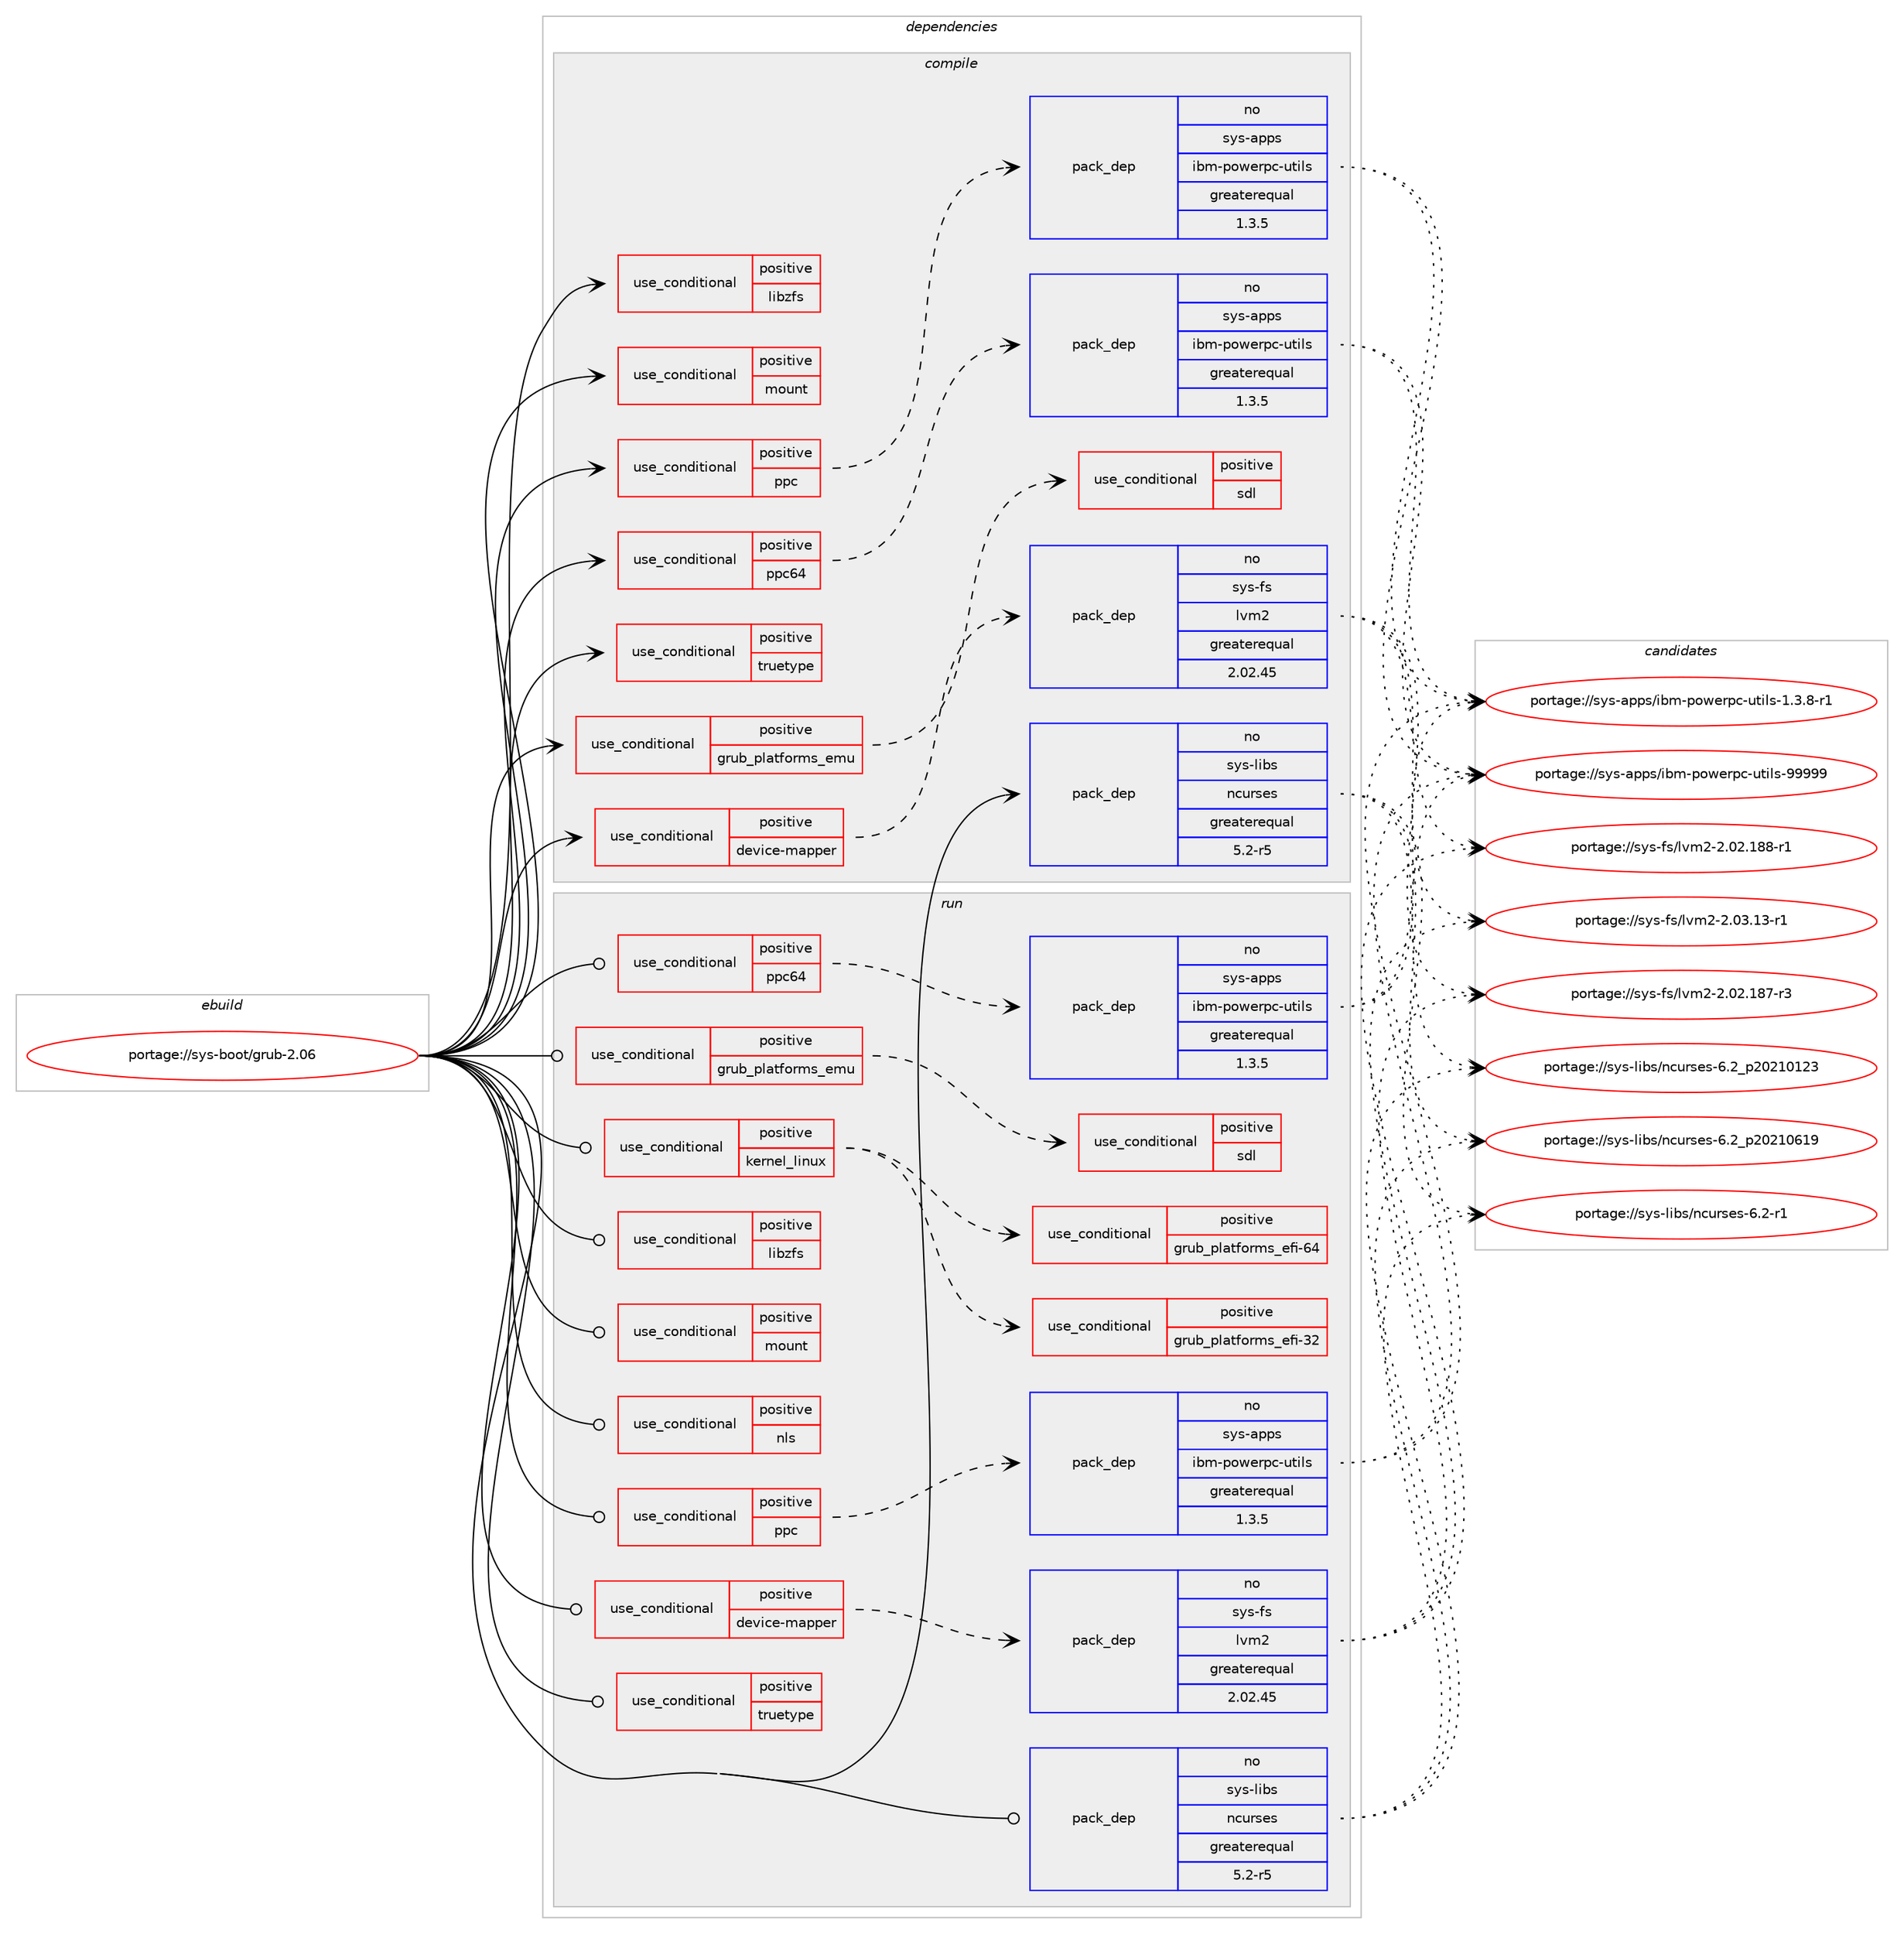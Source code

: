 digraph prolog {

# *************
# Graph options
# *************

newrank=true;
concentrate=true;
compound=true;
graph [rankdir=LR,fontname=Helvetica,fontsize=10,ranksep=1.5];#, ranksep=2.5, nodesep=0.2];
edge  [arrowhead=vee];
node  [fontname=Helvetica,fontsize=10];

# **********
# The ebuild
# **********

subgraph cluster_leftcol {
color=gray;
label=<<i>ebuild</i>>;
id [label="portage://sys-boot/grub-2.06", color=red, width=4, href="../sys-boot/grub-2.06.svg"];
}

# ****************
# The dependencies
# ****************

subgraph cluster_midcol {
color=gray;
label=<<i>dependencies</i>>;
subgraph cluster_compile {
fillcolor="#eeeeee";
style=filled;
label=<<i>compile</i>>;
subgraph cond146 {
dependency470 [label=<<TABLE BORDER="0" CELLBORDER="1" CELLSPACING="0" CELLPADDING="4"><TR><TD ROWSPAN="3" CELLPADDING="10">use_conditional</TD></TR><TR><TD>positive</TD></TR><TR><TD>device-mapper</TD></TR></TABLE>>, shape=none, color=red];
subgraph pack320 {
dependency471 [label=<<TABLE BORDER="0" CELLBORDER="1" CELLSPACING="0" CELLPADDING="4" WIDTH="220"><TR><TD ROWSPAN="6" CELLPADDING="30">pack_dep</TD></TR><TR><TD WIDTH="110">no</TD></TR><TR><TD>sys-fs</TD></TR><TR><TD>lvm2</TD></TR><TR><TD>greaterequal</TD></TR><TR><TD>2.02.45</TD></TR></TABLE>>, shape=none, color=blue];
}
dependency470:e -> dependency471:w [weight=20,style="dashed",arrowhead="vee"];
}
id:e -> dependency470:w [weight=20,style="solid",arrowhead="vee"];
subgraph cond147 {
dependency472 [label=<<TABLE BORDER="0" CELLBORDER="1" CELLSPACING="0" CELLPADDING="4"><TR><TD ROWSPAN="3" CELLPADDING="10">use_conditional</TD></TR><TR><TD>positive</TD></TR><TR><TD>grub_platforms_emu</TD></TR></TABLE>>, shape=none, color=red];
subgraph cond148 {
dependency473 [label=<<TABLE BORDER="0" CELLBORDER="1" CELLSPACING="0" CELLPADDING="4"><TR><TD ROWSPAN="3" CELLPADDING="10">use_conditional</TD></TR><TR><TD>positive</TD></TR><TR><TD>sdl</TD></TR></TABLE>>, shape=none, color=red];
# *** BEGIN UNKNOWN DEPENDENCY TYPE (TODO) ***
# dependency473 -> package_dependency(portage://sys-boot/grub-2.06,install,no,media-libs,libsdl,none,[,,],[],[])
# *** END UNKNOWN DEPENDENCY TYPE (TODO) ***

}
dependency472:e -> dependency473:w [weight=20,style="dashed",arrowhead="vee"];
}
id:e -> dependency472:w [weight=20,style="solid",arrowhead="vee"];
subgraph cond149 {
dependency474 [label=<<TABLE BORDER="0" CELLBORDER="1" CELLSPACING="0" CELLPADDING="4"><TR><TD ROWSPAN="3" CELLPADDING="10">use_conditional</TD></TR><TR><TD>positive</TD></TR><TR><TD>libzfs</TD></TR></TABLE>>, shape=none, color=red];
# *** BEGIN UNKNOWN DEPENDENCY TYPE (TODO) ***
# dependency474 -> package_dependency(portage://sys-boot/grub-2.06,install,no,sys-fs,zfs,none,[,,],any_same_slot,[])
# *** END UNKNOWN DEPENDENCY TYPE (TODO) ***

}
id:e -> dependency474:w [weight=20,style="solid",arrowhead="vee"];
subgraph cond150 {
dependency475 [label=<<TABLE BORDER="0" CELLBORDER="1" CELLSPACING="0" CELLPADDING="4"><TR><TD ROWSPAN="3" CELLPADDING="10">use_conditional</TD></TR><TR><TD>positive</TD></TR><TR><TD>mount</TD></TR></TABLE>>, shape=none, color=red];
# *** BEGIN UNKNOWN DEPENDENCY TYPE (TODO) ***
# dependency475 -> package_dependency(portage://sys-boot/grub-2.06,install,no,sys-fs,fuse,none,[,,],[slot(0)],[])
# *** END UNKNOWN DEPENDENCY TYPE (TODO) ***

}
id:e -> dependency475:w [weight=20,style="solid",arrowhead="vee"];
subgraph cond151 {
dependency476 [label=<<TABLE BORDER="0" CELLBORDER="1" CELLSPACING="0" CELLPADDING="4"><TR><TD ROWSPAN="3" CELLPADDING="10">use_conditional</TD></TR><TR><TD>positive</TD></TR><TR><TD>ppc</TD></TR></TABLE>>, shape=none, color=red];
subgraph pack321 {
dependency477 [label=<<TABLE BORDER="0" CELLBORDER="1" CELLSPACING="0" CELLPADDING="4" WIDTH="220"><TR><TD ROWSPAN="6" CELLPADDING="30">pack_dep</TD></TR><TR><TD WIDTH="110">no</TD></TR><TR><TD>sys-apps</TD></TR><TR><TD>ibm-powerpc-utils</TD></TR><TR><TD>greaterequal</TD></TR><TR><TD>1.3.5</TD></TR></TABLE>>, shape=none, color=blue];
}
dependency476:e -> dependency477:w [weight=20,style="dashed",arrowhead="vee"];
}
id:e -> dependency476:w [weight=20,style="solid",arrowhead="vee"];
subgraph cond152 {
dependency478 [label=<<TABLE BORDER="0" CELLBORDER="1" CELLSPACING="0" CELLPADDING="4"><TR><TD ROWSPAN="3" CELLPADDING="10">use_conditional</TD></TR><TR><TD>positive</TD></TR><TR><TD>ppc64</TD></TR></TABLE>>, shape=none, color=red];
subgraph pack322 {
dependency479 [label=<<TABLE BORDER="0" CELLBORDER="1" CELLSPACING="0" CELLPADDING="4" WIDTH="220"><TR><TD ROWSPAN="6" CELLPADDING="30">pack_dep</TD></TR><TR><TD WIDTH="110">no</TD></TR><TR><TD>sys-apps</TD></TR><TR><TD>ibm-powerpc-utils</TD></TR><TR><TD>greaterequal</TD></TR><TR><TD>1.3.5</TD></TR></TABLE>>, shape=none, color=blue];
}
dependency478:e -> dependency479:w [weight=20,style="dashed",arrowhead="vee"];
}
id:e -> dependency478:w [weight=20,style="solid",arrowhead="vee"];
subgraph cond153 {
dependency480 [label=<<TABLE BORDER="0" CELLBORDER="1" CELLSPACING="0" CELLPADDING="4"><TR><TD ROWSPAN="3" CELLPADDING="10">use_conditional</TD></TR><TR><TD>positive</TD></TR><TR><TD>truetype</TD></TR></TABLE>>, shape=none, color=red];
# *** BEGIN UNKNOWN DEPENDENCY TYPE (TODO) ***
# dependency480 -> package_dependency(portage://sys-boot/grub-2.06,install,no,media-libs,freetype,none,[,,],[slot(2),equal],[])
# *** END UNKNOWN DEPENDENCY TYPE (TODO) ***

}
id:e -> dependency480:w [weight=20,style="solid",arrowhead="vee"];
# *** BEGIN UNKNOWN DEPENDENCY TYPE (TODO) ***
# id -> package_dependency(portage://sys-boot/grub-2.06,install,no,app-arch,xz-utils,none,[,,],[],[])
# *** END UNKNOWN DEPENDENCY TYPE (TODO) ***

subgraph pack323 {
dependency481 [label=<<TABLE BORDER="0" CELLBORDER="1" CELLSPACING="0" CELLPADDING="4" WIDTH="220"><TR><TD ROWSPAN="6" CELLPADDING="30">pack_dep</TD></TR><TR><TD WIDTH="110">no</TD></TR><TR><TD>sys-libs</TD></TR><TR><TD>ncurses</TD></TR><TR><TD>greaterequal</TD></TR><TR><TD>5.2-r5</TD></TR></TABLE>>, shape=none, color=blue];
}
id:e -> dependency481:w [weight=20,style="solid",arrowhead="vee"];
}
subgraph cluster_compileandrun {
fillcolor="#eeeeee";
style=filled;
label=<<i>compile and run</i>>;
}
subgraph cluster_run {
fillcolor="#eeeeee";
style=filled;
label=<<i>run</i>>;
subgraph cond154 {
dependency482 [label=<<TABLE BORDER="0" CELLBORDER="1" CELLSPACING="0" CELLPADDING="4"><TR><TD ROWSPAN="3" CELLPADDING="10">use_conditional</TD></TR><TR><TD>positive</TD></TR><TR><TD>device-mapper</TD></TR></TABLE>>, shape=none, color=red];
subgraph pack324 {
dependency483 [label=<<TABLE BORDER="0" CELLBORDER="1" CELLSPACING="0" CELLPADDING="4" WIDTH="220"><TR><TD ROWSPAN="6" CELLPADDING="30">pack_dep</TD></TR><TR><TD WIDTH="110">no</TD></TR><TR><TD>sys-fs</TD></TR><TR><TD>lvm2</TD></TR><TR><TD>greaterequal</TD></TR><TR><TD>2.02.45</TD></TR></TABLE>>, shape=none, color=blue];
}
dependency482:e -> dependency483:w [weight=20,style="dashed",arrowhead="vee"];
}
id:e -> dependency482:w [weight=20,style="solid",arrowhead="odot"];
subgraph cond155 {
dependency484 [label=<<TABLE BORDER="0" CELLBORDER="1" CELLSPACING="0" CELLPADDING="4"><TR><TD ROWSPAN="3" CELLPADDING="10">use_conditional</TD></TR><TR><TD>positive</TD></TR><TR><TD>grub_platforms_emu</TD></TR></TABLE>>, shape=none, color=red];
subgraph cond156 {
dependency485 [label=<<TABLE BORDER="0" CELLBORDER="1" CELLSPACING="0" CELLPADDING="4"><TR><TD ROWSPAN="3" CELLPADDING="10">use_conditional</TD></TR><TR><TD>positive</TD></TR><TR><TD>sdl</TD></TR></TABLE>>, shape=none, color=red];
# *** BEGIN UNKNOWN DEPENDENCY TYPE (TODO) ***
# dependency485 -> package_dependency(portage://sys-boot/grub-2.06,run,no,media-libs,libsdl,none,[,,],[],[])
# *** END UNKNOWN DEPENDENCY TYPE (TODO) ***

}
dependency484:e -> dependency485:w [weight=20,style="dashed",arrowhead="vee"];
}
id:e -> dependency484:w [weight=20,style="solid",arrowhead="odot"];
subgraph cond157 {
dependency486 [label=<<TABLE BORDER="0" CELLBORDER="1" CELLSPACING="0" CELLPADDING="4"><TR><TD ROWSPAN="3" CELLPADDING="10">use_conditional</TD></TR><TR><TD>positive</TD></TR><TR><TD>kernel_linux</TD></TR></TABLE>>, shape=none, color=red];
subgraph cond158 {
dependency487 [label=<<TABLE BORDER="0" CELLBORDER="1" CELLSPACING="0" CELLPADDING="4"><TR><TD ROWSPAN="3" CELLPADDING="10">use_conditional</TD></TR><TR><TD>positive</TD></TR><TR><TD>grub_platforms_efi-32</TD></TR></TABLE>>, shape=none, color=red];
# *** BEGIN UNKNOWN DEPENDENCY TYPE (TODO) ***
# dependency487 -> package_dependency(portage://sys-boot/grub-2.06,run,no,sys-boot,efibootmgr,none,[,,],[],[])
# *** END UNKNOWN DEPENDENCY TYPE (TODO) ***

}
dependency486:e -> dependency487:w [weight=20,style="dashed",arrowhead="vee"];
subgraph cond159 {
dependency488 [label=<<TABLE BORDER="0" CELLBORDER="1" CELLSPACING="0" CELLPADDING="4"><TR><TD ROWSPAN="3" CELLPADDING="10">use_conditional</TD></TR><TR><TD>positive</TD></TR><TR><TD>grub_platforms_efi-64</TD></TR></TABLE>>, shape=none, color=red];
# *** BEGIN UNKNOWN DEPENDENCY TYPE (TODO) ***
# dependency488 -> package_dependency(portage://sys-boot/grub-2.06,run,no,sys-boot,efibootmgr,none,[,,],[],[])
# *** END UNKNOWN DEPENDENCY TYPE (TODO) ***

}
dependency486:e -> dependency488:w [weight=20,style="dashed",arrowhead="vee"];
}
id:e -> dependency486:w [weight=20,style="solid",arrowhead="odot"];
subgraph cond160 {
dependency489 [label=<<TABLE BORDER="0" CELLBORDER="1" CELLSPACING="0" CELLPADDING="4"><TR><TD ROWSPAN="3" CELLPADDING="10">use_conditional</TD></TR><TR><TD>positive</TD></TR><TR><TD>libzfs</TD></TR></TABLE>>, shape=none, color=red];
# *** BEGIN UNKNOWN DEPENDENCY TYPE (TODO) ***
# dependency489 -> package_dependency(portage://sys-boot/grub-2.06,run,no,sys-fs,zfs,none,[,,],any_same_slot,[])
# *** END UNKNOWN DEPENDENCY TYPE (TODO) ***

}
id:e -> dependency489:w [weight=20,style="solid",arrowhead="odot"];
subgraph cond161 {
dependency490 [label=<<TABLE BORDER="0" CELLBORDER="1" CELLSPACING="0" CELLPADDING="4"><TR><TD ROWSPAN="3" CELLPADDING="10">use_conditional</TD></TR><TR><TD>positive</TD></TR><TR><TD>mount</TD></TR></TABLE>>, shape=none, color=red];
# *** BEGIN UNKNOWN DEPENDENCY TYPE (TODO) ***
# dependency490 -> package_dependency(portage://sys-boot/grub-2.06,run,no,sys-fs,fuse,none,[,,],[slot(0)],[])
# *** END UNKNOWN DEPENDENCY TYPE (TODO) ***

}
id:e -> dependency490:w [weight=20,style="solid",arrowhead="odot"];
subgraph cond162 {
dependency491 [label=<<TABLE BORDER="0" CELLBORDER="1" CELLSPACING="0" CELLPADDING="4"><TR><TD ROWSPAN="3" CELLPADDING="10">use_conditional</TD></TR><TR><TD>positive</TD></TR><TR><TD>nls</TD></TR></TABLE>>, shape=none, color=red];
# *** BEGIN UNKNOWN DEPENDENCY TYPE (TODO) ***
# dependency491 -> package_dependency(portage://sys-boot/grub-2.06,run,no,sys-devel,gettext,none,[,,],[],[])
# *** END UNKNOWN DEPENDENCY TYPE (TODO) ***

}
id:e -> dependency491:w [weight=20,style="solid",arrowhead="odot"];
subgraph cond163 {
dependency492 [label=<<TABLE BORDER="0" CELLBORDER="1" CELLSPACING="0" CELLPADDING="4"><TR><TD ROWSPAN="3" CELLPADDING="10">use_conditional</TD></TR><TR><TD>positive</TD></TR><TR><TD>ppc</TD></TR></TABLE>>, shape=none, color=red];
subgraph pack325 {
dependency493 [label=<<TABLE BORDER="0" CELLBORDER="1" CELLSPACING="0" CELLPADDING="4" WIDTH="220"><TR><TD ROWSPAN="6" CELLPADDING="30">pack_dep</TD></TR><TR><TD WIDTH="110">no</TD></TR><TR><TD>sys-apps</TD></TR><TR><TD>ibm-powerpc-utils</TD></TR><TR><TD>greaterequal</TD></TR><TR><TD>1.3.5</TD></TR></TABLE>>, shape=none, color=blue];
}
dependency492:e -> dependency493:w [weight=20,style="dashed",arrowhead="vee"];
}
id:e -> dependency492:w [weight=20,style="solid",arrowhead="odot"];
subgraph cond164 {
dependency494 [label=<<TABLE BORDER="0" CELLBORDER="1" CELLSPACING="0" CELLPADDING="4"><TR><TD ROWSPAN="3" CELLPADDING="10">use_conditional</TD></TR><TR><TD>positive</TD></TR><TR><TD>ppc64</TD></TR></TABLE>>, shape=none, color=red];
subgraph pack326 {
dependency495 [label=<<TABLE BORDER="0" CELLBORDER="1" CELLSPACING="0" CELLPADDING="4" WIDTH="220"><TR><TD ROWSPAN="6" CELLPADDING="30">pack_dep</TD></TR><TR><TD WIDTH="110">no</TD></TR><TR><TD>sys-apps</TD></TR><TR><TD>ibm-powerpc-utils</TD></TR><TR><TD>greaterequal</TD></TR><TR><TD>1.3.5</TD></TR></TABLE>>, shape=none, color=blue];
}
dependency494:e -> dependency495:w [weight=20,style="dashed",arrowhead="vee"];
}
id:e -> dependency494:w [weight=20,style="solid",arrowhead="odot"];
subgraph cond165 {
dependency496 [label=<<TABLE BORDER="0" CELLBORDER="1" CELLSPACING="0" CELLPADDING="4"><TR><TD ROWSPAN="3" CELLPADDING="10">use_conditional</TD></TR><TR><TD>positive</TD></TR><TR><TD>truetype</TD></TR></TABLE>>, shape=none, color=red];
# *** BEGIN UNKNOWN DEPENDENCY TYPE (TODO) ***
# dependency496 -> package_dependency(portage://sys-boot/grub-2.06,run,no,media-libs,freetype,none,[,,],[slot(2),equal],[])
# *** END UNKNOWN DEPENDENCY TYPE (TODO) ***

}
id:e -> dependency496:w [weight=20,style="solid",arrowhead="odot"];
# *** BEGIN UNKNOWN DEPENDENCY TYPE (TODO) ***
# id -> package_dependency(portage://sys-boot/grub-2.06,run,no,app-arch,xz-utils,none,[,,],[],[])
# *** END UNKNOWN DEPENDENCY TYPE (TODO) ***

subgraph pack327 {
dependency497 [label=<<TABLE BORDER="0" CELLBORDER="1" CELLSPACING="0" CELLPADDING="4" WIDTH="220"><TR><TD ROWSPAN="6" CELLPADDING="30">pack_dep</TD></TR><TR><TD WIDTH="110">no</TD></TR><TR><TD>sys-libs</TD></TR><TR><TD>ncurses</TD></TR><TR><TD>greaterequal</TD></TR><TR><TD>5.2-r5</TD></TR></TABLE>>, shape=none, color=blue];
}
id:e -> dependency497:w [weight=20,style="solid",arrowhead="odot"];
# *** BEGIN UNKNOWN DEPENDENCY TYPE (TODO) ***
# id -> package_dependency(portage://sys-boot/grub-2.06,run,weak,sys-boot,grub,none,[,,],[slot(0)],[])
# *** END UNKNOWN DEPENDENCY TYPE (TODO) ***

}
}

# **************
# The candidates
# **************

subgraph cluster_choices {
rank=same;
color=gray;
label=<<i>candidates</i>>;

subgraph choice320 {
color=black;
nodesep=1;
choice1151211154510211547108118109504550464850464956554511451 [label="portage://sys-fs/lvm2-2.02.187-r3", color=red, width=4,href="../sys-fs/lvm2-2.02.187-r3.svg"];
choice1151211154510211547108118109504550464850464956564511449 [label="portage://sys-fs/lvm2-2.02.188-r1", color=red, width=4,href="../sys-fs/lvm2-2.02.188-r1.svg"];
choice11512111545102115471081181095045504648514649514511449 [label="portage://sys-fs/lvm2-2.03.13-r1", color=red, width=4,href="../sys-fs/lvm2-2.03.13-r1.svg"];
dependency471:e -> choice1151211154510211547108118109504550464850464956554511451:w [style=dotted,weight="100"];
dependency471:e -> choice1151211154510211547108118109504550464850464956564511449:w [style=dotted,weight="100"];
dependency471:e -> choice11512111545102115471081181095045504648514649514511449:w [style=dotted,weight="100"];
}
subgraph choice321 {
color=black;
nodesep=1;
choice115121115459711211211547105981094511211111910111411299451171161051081154549465146564511449 [label="portage://sys-apps/ibm-powerpc-utils-1.3.8-r1", color=red, width=4,href="../sys-apps/ibm-powerpc-utils-1.3.8-r1.svg"];
choice11512111545971121121154710598109451121111191011141129945117116105108115455757575757 [label="portage://sys-apps/ibm-powerpc-utils-99999", color=red, width=4,href="../sys-apps/ibm-powerpc-utils-99999.svg"];
dependency477:e -> choice115121115459711211211547105981094511211111910111411299451171161051081154549465146564511449:w [style=dotted,weight="100"];
dependency477:e -> choice11512111545971121121154710598109451121111191011141129945117116105108115455757575757:w [style=dotted,weight="100"];
}
subgraph choice322 {
color=black;
nodesep=1;
choice115121115459711211211547105981094511211111910111411299451171161051081154549465146564511449 [label="portage://sys-apps/ibm-powerpc-utils-1.3.8-r1", color=red, width=4,href="../sys-apps/ibm-powerpc-utils-1.3.8-r1.svg"];
choice11512111545971121121154710598109451121111191011141129945117116105108115455757575757 [label="portage://sys-apps/ibm-powerpc-utils-99999", color=red, width=4,href="../sys-apps/ibm-powerpc-utils-99999.svg"];
dependency479:e -> choice115121115459711211211547105981094511211111910111411299451171161051081154549465146564511449:w [style=dotted,weight="100"];
dependency479:e -> choice11512111545971121121154710598109451121111191011141129945117116105108115455757575757:w [style=dotted,weight="100"];
}
subgraph choice323 {
color=black;
nodesep=1;
choice11512111545108105981154711099117114115101115455446504511449 [label="portage://sys-libs/ncurses-6.2-r1", color=red, width=4,href="../sys-libs/ncurses-6.2-r1.svg"];
choice1151211154510810598115471109911711411510111545544650951125048504948495051 [label="portage://sys-libs/ncurses-6.2_p20210123", color=red, width=4,href="../sys-libs/ncurses-6.2_p20210123.svg"];
choice1151211154510810598115471109911711411510111545544650951125048504948544957 [label="portage://sys-libs/ncurses-6.2_p20210619", color=red, width=4,href="../sys-libs/ncurses-6.2_p20210619.svg"];
dependency481:e -> choice11512111545108105981154711099117114115101115455446504511449:w [style=dotted,weight="100"];
dependency481:e -> choice1151211154510810598115471109911711411510111545544650951125048504948495051:w [style=dotted,weight="100"];
dependency481:e -> choice1151211154510810598115471109911711411510111545544650951125048504948544957:w [style=dotted,weight="100"];
}
subgraph choice324 {
color=black;
nodesep=1;
choice1151211154510211547108118109504550464850464956554511451 [label="portage://sys-fs/lvm2-2.02.187-r3", color=red, width=4,href="../sys-fs/lvm2-2.02.187-r3.svg"];
choice1151211154510211547108118109504550464850464956564511449 [label="portage://sys-fs/lvm2-2.02.188-r1", color=red, width=4,href="../sys-fs/lvm2-2.02.188-r1.svg"];
choice11512111545102115471081181095045504648514649514511449 [label="portage://sys-fs/lvm2-2.03.13-r1", color=red, width=4,href="../sys-fs/lvm2-2.03.13-r1.svg"];
dependency483:e -> choice1151211154510211547108118109504550464850464956554511451:w [style=dotted,weight="100"];
dependency483:e -> choice1151211154510211547108118109504550464850464956564511449:w [style=dotted,weight="100"];
dependency483:e -> choice11512111545102115471081181095045504648514649514511449:w [style=dotted,weight="100"];
}
subgraph choice325 {
color=black;
nodesep=1;
choice115121115459711211211547105981094511211111910111411299451171161051081154549465146564511449 [label="portage://sys-apps/ibm-powerpc-utils-1.3.8-r1", color=red, width=4,href="../sys-apps/ibm-powerpc-utils-1.3.8-r1.svg"];
choice11512111545971121121154710598109451121111191011141129945117116105108115455757575757 [label="portage://sys-apps/ibm-powerpc-utils-99999", color=red, width=4,href="../sys-apps/ibm-powerpc-utils-99999.svg"];
dependency493:e -> choice115121115459711211211547105981094511211111910111411299451171161051081154549465146564511449:w [style=dotted,weight="100"];
dependency493:e -> choice11512111545971121121154710598109451121111191011141129945117116105108115455757575757:w [style=dotted,weight="100"];
}
subgraph choice326 {
color=black;
nodesep=1;
choice115121115459711211211547105981094511211111910111411299451171161051081154549465146564511449 [label="portage://sys-apps/ibm-powerpc-utils-1.3.8-r1", color=red, width=4,href="../sys-apps/ibm-powerpc-utils-1.3.8-r1.svg"];
choice11512111545971121121154710598109451121111191011141129945117116105108115455757575757 [label="portage://sys-apps/ibm-powerpc-utils-99999", color=red, width=4,href="../sys-apps/ibm-powerpc-utils-99999.svg"];
dependency495:e -> choice115121115459711211211547105981094511211111910111411299451171161051081154549465146564511449:w [style=dotted,weight="100"];
dependency495:e -> choice11512111545971121121154710598109451121111191011141129945117116105108115455757575757:w [style=dotted,weight="100"];
}
subgraph choice327 {
color=black;
nodesep=1;
choice11512111545108105981154711099117114115101115455446504511449 [label="portage://sys-libs/ncurses-6.2-r1", color=red, width=4,href="../sys-libs/ncurses-6.2-r1.svg"];
choice1151211154510810598115471109911711411510111545544650951125048504948495051 [label="portage://sys-libs/ncurses-6.2_p20210123", color=red, width=4,href="../sys-libs/ncurses-6.2_p20210123.svg"];
choice1151211154510810598115471109911711411510111545544650951125048504948544957 [label="portage://sys-libs/ncurses-6.2_p20210619", color=red, width=4,href="../sys-libs/ncurses-6.2_p20210619.svg"];
dependency497:e -> choice11512111545108105981154711099117114115101115455446504511449:w [style=dotted,weight="100"];
dependency497:e -> choice1151211154510810598115471109911711411510111545544650951125048504948495051:w [style=dotted,weight="100"];
dependency497:e -> choice1151211154510810598115471109911711411510111545544650951125048504948544957:w [style=dotted,weight="100"];
}
}

}
